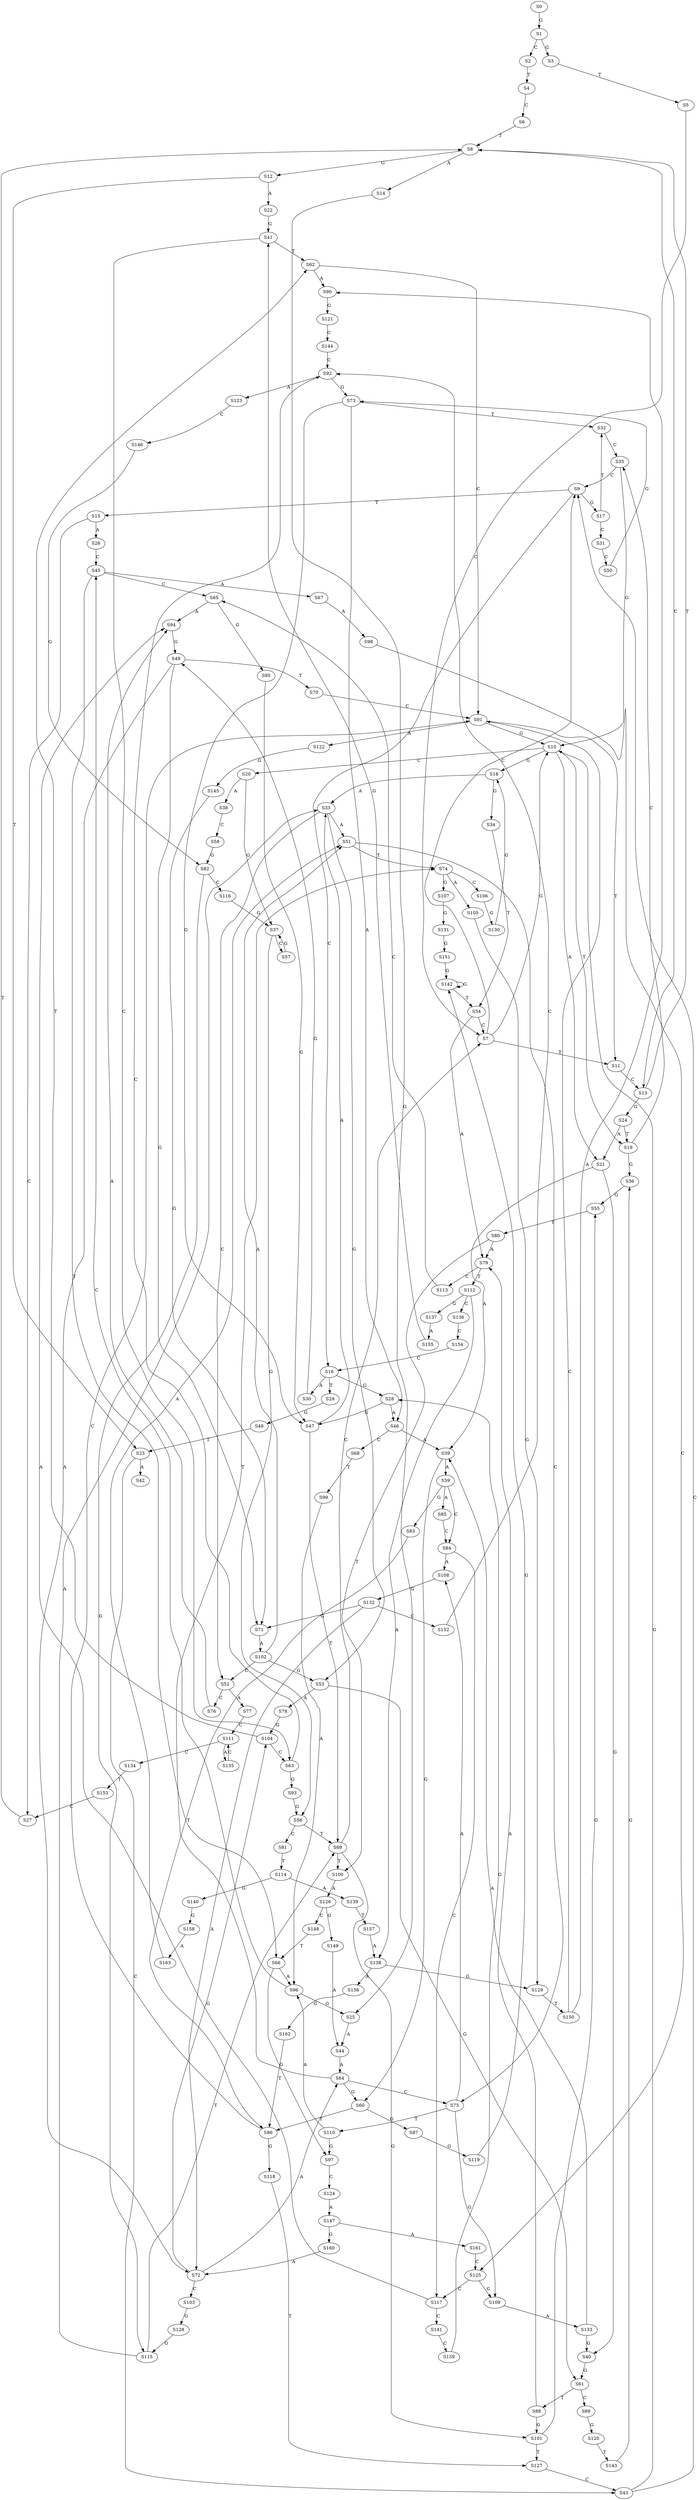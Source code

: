 strict digraph  {
	S0 -> S1 [ label = G ];
	S1 -> S2 [ label = C ];
	S1 -> S3 [ label = G ];
	S2 -> S4 [ label = T ];
	S3 -> S5 [ label = T ];
	S4 -> S6 [ label = C ];
	S5 -> S7 [ label = C ];
	S6 -> S8 [ label = T ];
	S7 -> S9 [ label = C ];
	S7 -> S10 [ label = G ];
	S7 -> S11 [ label = T ];
	S8 -> S12 [ label = G ];
	S8 -> S13 [ label = C ];
	S8 -> S14 [ label = A ];
	S9 -> S15 [ label = T ];
	S9 -> S16 [ label = C ];
	S9 -> S17 [ label = G ];
	S10 -> S18 [ label = G ];
	S10 -> S19 [ label = T ];
	S10 -> S20 [ label = C ];
	S10 -> S21 [ label = A ];
	S11 -> S13 [ label = C ];
	S12 -> S22 [ label = A ];
	S12 -> S23 [ label = T ];
	S13 -> S8 [ label = T ];
	S13 -> S24 [ label = G ];
	S14 -> S25 [ label = G ];
	S15 -> S26 [ label = A ];
	S15 -> S27 [ label = C ];
	S16 -> S28 [ label = G ];
	S16 -> S29 [ label = T ];
	S16 -> S30 [ label = A ];
	S17 -> S31 [ label = C ];
	S17 -> S32 [ label = T ];
	S18 -> S33 [ label = A ];
	S18 -> S34 [ label = G ];
	S19 -> S35 [ label = C ];
	S19 -> S36 [ label = G ];
	S20 -> S37 [ label = G ];
	S20 -> S38 [ label = A ];
	S21 -> S39 [ label = A ];
	S21 -> S40 [ label = G ];
	S22 -> S41 [ label = G ];
	S23 -> S42 [ label = A ];
	S23 -> S43 [ label = C ];
	S24 -> S21 [ label = A ];
	S24 -> S19 [ label = T ];
	S25 -> S44 [ label = A ];
	S26 -> S45 [ label = C ];
	S27 -> S8 [ label = T ];
	S28 -> S46 [ label = A ];
	S28 -> S47 [ label = G ];
	S29 -> S48 [ label = G ];
	S30 -> S49 [ label = G ];
	S31 -> S50 [ label = C ];
	S32 -> S35 [ label = C ];
	S33 -> S51 [ label = A ];
	S33 -> S52 [ label = C ];
	S33 -> S53 [ label = G ];
	S34 -> S54 [ label = T ];
	S35 -> S10 [ label = G ];
	S35 -> S9 [ label = C ];
	S36 -> S55 [ label = G ];
	S37 -> S56 [ label = G ];
	S37 -> S57 [ label = C ];
	S38 -> S58 [ label = C ];
	S39 -> S59 [ label = A ];
	S39 -> S60 [ label = G ];
	S40 -> S61 [ label = G ];
	S41 -> S62 [ label = T ];
	S41 -> S63 [ label = C ];
	S43 -> S10 [ label = G ];
	S43 -> S9 [ label = C ];
	S44 -> S64 [ label = A ];
	S45 -> S65 [ label = C ];
	S45 -> S66 [ label = T ];
	S45 -> S67 [ label = A ];
	S46 -> S39 [ label = A ];
	S46 -> S68 [ label = C ];
	S47 -> S33 [ label = A ];
	S47 -> S69 [ label = T ];
	S48 -> S23 [ label = T ];
	S49 -> S70 [ label = T ];
	S49 -> S71 [ label = G ];
	S49 -> S72 [ label = A ];
	S50 -> S73 [ label = G ];
	S51 -> S74 [ label = T ];
	S51 -> S75 [ label = C ];
	S52 -> S76 [ label = C ];
	S52 -> S77 [ label = A ];
	S53 -> S78 [ label = A ];
	S53 -> S61 [ label = G ];
	S54 -> S79 [ label = A ];
	S54 -> S7 [ label = C ];
	S55 -> S80 [ label = T ];
	S56 -> S81 [ label = C ];
	S56 -> S69 [ label = T ];
	S57 -> S37 [ label = G ];
	S58 -> S82 [ label = G ];
	S59 -> S83 [ label = G ];
	S59 -> S84 [ label = C ];
	S59 -> S85 [ label = A ];
	S60 -> S86 [ label = T ];
	S60 -> S87 [ label = G ];
	S61 -> S88 [ label = T ];
	S61 -> S89 [ label = C ];
	S62 -> S90 [ label = A ];
	S62 -> S91 [ label = C ];
	S63 -> S92 [ label = C ];
	S63 -> S93 [ label = G ];
	S64 -> S74 [ label = T ];
	S64 -> S75 [ label = C ];
	S64 -> S60 [ label = G ];
	S65 -> S94 [ label = A ];
	S65 -> S95 [ label = G ];
	S66 -> S96 [ label = A ];
	S66 -> S97 [ label = G ];
	S67 -> S98 [ label = A ];
	S68 -> S99 [ label = T ];
	S69 -> S100 [ label = T ];
	S69 -> S7 [ label = C ];
	S69 -> S101 [ label = G ];
	S70 -> S91 [ label = C ];
	S71 -> S102 [ label = A ];
	S72 -> S103 [ label = C ];
	S72 -> S104 [ label = G ];
	S72 -> S64 [ label = A ];
	S73 -> S46 [ label = A ];
	S73 -> S32 [ label = T ];
	S73 -> S47 [ label = G ];
	S74 -> S105 [ label = A ];
	S74 -> S106 [ label = C ];
	S74 -> S107 [ label = G ];
	S75 -> S108 [ label = A ];
	S75 -> S109 [ label = G ];
	S75 -> S110 [ label = T ];
	S76 -> S94 [ label = A ];
	S77 -> S111 [ label = C ];
	S78 -> S104 [ label = G ];
	S79 -> S112 [ label = T ];
	S79 -> S113 [ label = C ];
	S80 -> S79 [ label = A ];
	S80 -> S100 [ label = T ];
	S81 -> S114 [ label = T ];
	S82 -> S115 [ label = G ];
	S82 -> S116 [ label = C ];
	S83 -> S86 [ label = T ];
	S84 -> S117 [ label = C ];
	S84 -> S108 [ label = A ];
	S85 -> S84 [ label = C ];
	S86 -> S118 [ label = G ];
	S86 -> S91 [ label = C ];
	S87 -> S119 [ label = G ];
	S88 -> S101 [ label = G ];
	S88 -> S79 [ label = A ];
	S89 -> S120 [ label = G ];
	S90 -> S121 [ label = G ];
	S91 -> S11 [ label = T ];
	S91 -> S10 [ label = G ];
	S91 -> S122 [ label = A ];
	S92 -> S73 [ label = G ];
	S92 -> S123 [ label = A ];
	S93 -> S56 [ label = G ];
	S94 -> S49 [ label = G ];
	S95 -> S47 [ label = G ];
	S96 -> S25 [ label = G ];
	S96 -> S45 [ label = C ];
	S97 -> S124 [ label = C ];
	S98 -> S125 [ label = C ];
	S99 -> S96 [ label = A ];
	S100 -> S126 [ label = A ];
	S101 -> S127 [ label = T ];
	S101 -> S55 [ label = G ];
	S102 -> S51 [ label = A ];
	S102 -> S52 [ label = C ];
	S102 -> S53 [ label = G ];
	S103 -> S128 [ label = G ];
	S104 -> S62 [ label = T ];
	S104 -> S63 [ label = C ];
	S105 -> S129 [ label = G ];
	S106 -> S130 [ label = G ];
	S107 -> S131 [ label = G ];
	S108 -> S132 [ label = G ];
	S109 -> S133 [ label = A ];
	S110 -> S97 [ label = G ];
	S110 -> S96 [ label = A ];
	S111 -> S134 [ label = C ];
	S111 -> S135 [ label = A ];
	S112 -> S136 [ label = C ];
	S112 -> S137 [ label = G ];
	S112 -> S138 [ label = A ];
	S113 -> S65 [ label = C ];
	S114 -> S139 [ label = A ];
	S114 -> S140 [ label = G ];
	S115 -> S33 [ label = A ];
	S115 -> S69 [ label = T ];
	S116 -> S37 [ label = G ];
	S117 -> S141 [ label = C ];
	S117 -> S94 [ label = A ];
	S118 -> S127 [ label = T ];
	S119 -> S142 [ label = G ];
	S120 -> S143 [ label = T ];
	S121 -> S144 [ label = C ];
	S122 -> S145 [ label = G ];
	S123 -> S146 [ label = C ];
	S124 -> S147 [ label = A ];
	S125 -> S117 [ label = C ];
	S125 -> S109 [ label = G ];
	S126 -> S148 [ label = C ];
	S126 -> S149 [ label = G ];
	S127 -> S43 [ label = C ];
	S128 -> S115 [ label = G ];
	S129 -> S150 [ label = T ];
	S130 -> S18 [ label = G ];
	S131 -> S151 [ label = G ];
	S132 -> S71 [ label = G ];
	S132 -> S152 [ label = C ];
	S132 -> S72 [ label = A ];
	S133 -> S40 [ label = G ];
	S133 -> S39 [ label = A ];
	S134 -> S153 [ label = T ];
	S135 -> S111 [ label = C ];
	S136 -> S154 [ label = C ];
	S137 -> S155 [ label = A ];
	S138 -> S129 [ label = G ];
	S138 -> S156 [ label = A ];
	S139 -> S157 [ label = T ];
	S140 -> S158 [ label = G ];
	S141 -> S159 [ label = C ];
	S142 -> S54 [ label = T ];
	S142 -> S142 [ label = G ];
	S143 -> S36 [ label = G ];
	S144 -> S92 [ label = C ];
	S145 -> S71 [ label = G ];
	S146 -> S82 [ label = G ];
	S147 -> S160 [ label = G ];
	S147 -> S161 [ label = A ];
	S148 -> S66 [ label = T ];
	S149 -> S44 [ label = A ];
	S150 -> S91 [ label = C ];
	S150 -> S90 [ label = A ];
	S151 -> S142 [ label = G ];
	S152 -> S92 [ label = C ];
	S153 -> S27 [ label = C ];
	S154 -> S16 [ label = C ];
	S155 -> S41 [ label = G ];
	S156 -> S162 [ label = G ];
	S157 -> S138 [ label = A ];
	S158 -> S163 [ label = A ];
	S159 -> S28 [ label = G ];
	S160 -> S72 [ label = A ];
	S161 -> S125 [ label = C ];
	S162 -> S86 [ label = T ];
	S163 -> S51 [ label = A ];
}
